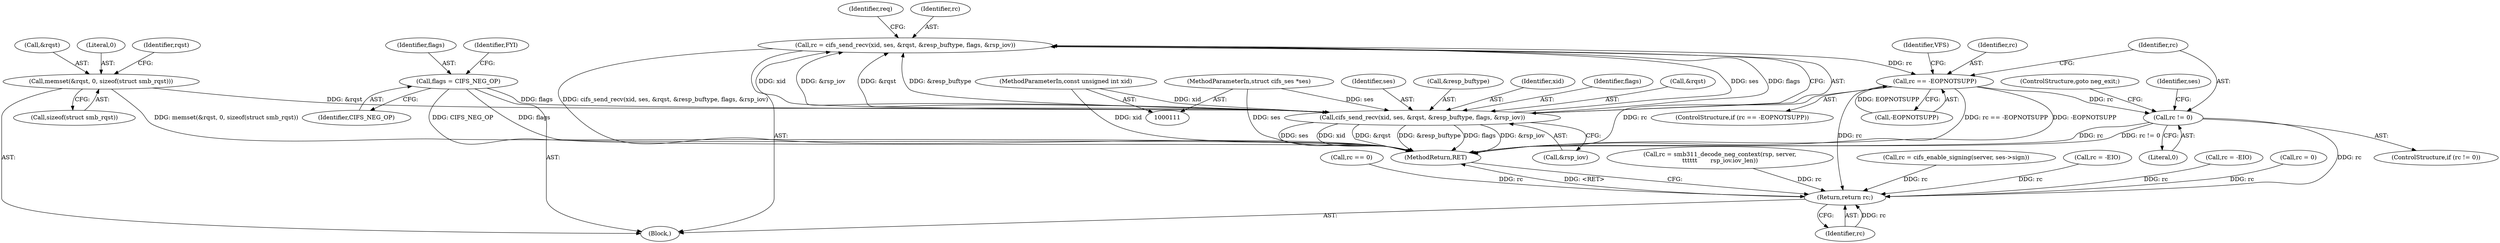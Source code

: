 digraph "0_linux_b57a55e2200ede754e4dc9cce4ba9402544b9365@API" {
"1000428" [label="(Call,rc = cifs_send_recv(xid, ses, &rqst, &resp_buftype, flags, &rsp_iov))"];
"1000430" [label="(Call,cifs_send_recv(xid, ses, &rqst, &resp_buftype, flags, &rsp_iov))"];
"1000112" [label="(MethodParameterIn,const unsigned int xid)"];
"1000113" [label="(MethodParameterIn,struct cifs_ses *ses)"];
"1000412" [label="(Call,memset(&rqst, 0, sizeof(struct smb_rqst)))"];
"1000135" [label="(Call,flags = CIFS_NEG_OP)"];
"1000450" [label="(Call,rc == -EOPNOTSUPP)"];
"1000461" [label="(Call,rc != 0)"];
"1000846" [label="(Return,return rc;)"];
"1000452" [label="(Call,-EOPNOTSUPP)"];
"1000811" [label="(Call,rc == 0)"];
"1000830" [label="(Call,rc = smb311_decode_neg_context(rsp, server,\n\t\t\t\t\t\t       rsp_iov.iov_len))"];
"1000412" [label="(Call,memset(&rqst, 0, sizeof(struct smb_rqst)))"];
"1000461" [label="(Call,rc != 0)"];
"1000112" [label="(MethodParameterIn,const unsigned int xid)"];
"1000415" [label="(Literal,0)"];
"1000136" [label="(Identifier,flags)"];
"1000438" [label="(Call,&rsp_iov)"];
"1000441" [label="(Identifier,req)"];
"1000449" [label="(ControlStructure,if (rc == -EOPNOTSUPP))"];
"1000114" [label="(Block,)"];
"1000416" [label="(Call,sizeof(struct smb_rqst))"];
"1000783" [label="(Call,rc = cifs_enable_signing(server, ses->sign))"];
"1000846" [label="(Return,return rc;)"];
"1000450" [label="(Call,rc == -EOPNOTSUPP)"];
"1000113" [label="(MethodParameterIn,struct cifs_ses *ses)"];
"1000420" [label="(Identifier,rqst)"];
"1000456" [label="(Identifier,VFS)"];
"1000451" [label="(Identifier,rc)"];
"1000432" [label="(Identifier,ses)"];
"1000137" [label="(Identifier,CIFS_NEG_OP)"];
"1000462" [label="(Identifier,rc)"];
"1000140" [label="(Identifier,FYI)"];
"1000135" [label="(Call,flags = CIFS_NEG_OP)"];
"1000847" [label="(Identifier,rc)"];
"1000429" [label="(Identifier,rc)"];
"1000679" [label="(Call,rc = -EIO)"];
"1000435" [label="(Call,&resp_buftype)"];
"1000460" [label="(ControlStructure,if (rc != 0))"];
"1000814" [label="(Call,rc = -EIO)"];
"1000848" [label="(MethodReturn,RET)"];
"1000428" [label="(Call,rc = cifs_send_recv(xid, ses, &rqst, &resp_buftype, flags, &rsp_iov))"];
"1000413" [label="(Call,&rqst)"];
"1000431" [label="(Identifier,xid)"];
"1000471" [label="(Identifier,ses)"];
"1000437" [label="(Identifier,flags)"];
"1000433" [label="(Call,&rqst)"];
"1000806" [label="(Call,rc = 0)"];
"1000464" [label="(ControlStructure,goto neg_exit;)"];
"1000463" [label="(Literal,0)"];
"1000430" [label="(Call,cifs_send_recv(xid, ses, &rqst, &resp_buftype, flags, &rsp_iov))"];
"1000428" -> "1000114"  [label="AST: "];
"1000428" -> "1000430"  [label="CFG: "];
"1000429" -> "1000428"  [label="AST: "];
"1000430" -> "1000428"  [label="AST: "];
"1000441" -> "1000428"  [label="CFG: "];
"1000428" -> "1000848"  [label="DDG: cifs_send_recv(xid, ses, &rqst, &resp_buftype, flags, &rsp_iov)"];
"1000430" -> "1000428"  [label="DDG: xid"];
"1000430" -> "1000428"  [label="DDG: &rsp_iov"];
"1000430" -> "1000428"  [label="DDG: &rqst"];
"1000430" -> "1000428"  [label="DDG: &resp_buftype"];
"1000430" -> "1000428"  [label="DDG: ses"];
"1000430" -> "1000428"  [label="DDG: flags"];
"1000428" -> "1000450"  [label="DDG: rc"];
"1000430" -> "1000438"  [label="CFG: "];
"1000431" -> "1000430"  [label="AST: "];
"1000432" -> "1000430"  [label="AST: "];
"1000433" -> "1000430"  [label="AST: "];
"1000435" -> "1000430"  [label="AST: "];
"1000437" -> "1000430"  [label="AST: "];
"1000438" -> "1000430"  [label="AST: "];
"1000430" -> "1000848"  [label="DDG: flags"];
"1000430" -> "1000848"  [label="DDG: &rsp_iov"];
"1000430" -> "1000848"  [label="DDG: ses"];
"1000430" -> "1000848"  [label="DDG: xid"];
"1000430" -> "1000848"  [label="DDG: &rqst"];
"1000430" -> "1000848"  [label="DDG: &resp_buftype"];
"1000112" -> "1000430"  [label="DDG: xid"];
"1000113" -> "1000430"  [label="DDG: ses"];
"1000412" -> "1000430"  [label="DDG: &rqst"];
"1000135" -> "1000430"  [label="DDG: flags"];
"1000112" -> "1000111"  [label="AST: "];
"1000112" -> "1000848"  [label="DDG: xid"];
"1000113" -> "1000111"  [label="AST: "];
"1000113" -> "1000848"  [label="DDG: ses"];
"1000412" -> "1000114"  [label="AST: "];
"1000412" -> "1000416"  [label="CFG: "];
"1000413" -> "1000412"  [label="AST: "];
"1000415" -> "1000412"  [label="AST: "];
"1000416" -> "1000412"  [label="AST: "];
"1000420" -> "1000412"  [label="CFG: "];
"1000412" -> "1000848"  [label="DDG: memset(&rqst, 0, sizeof(struct smb_rqst))"];
"1000135" -> "1000114"  [label="AST: "];
"1000135" -> "1000137"  [label="CFG: "];
"1000136" -> "1000135"  [label="AST: "];
"1000137" -> "1000135"  [label="AST: "];
"1000140" -> "1000135"  [label="CFG: "];
"1000135" -> "1000848"  [label="DDG: flags"];
"1000135" -> "1000848"  [label="DDG: CIFS_NEG_OP"];
"1000450" -> "1000449"  [label="AST: "];
"1000450" -> "1000452"  [label="CFG: "];
"1000451" -> "1000450"  [label="AST: "];
"1000452" -> "1000450"  [label="AST: "];
"1000456" -> "1000450"  [label="CFG: "];
"1000462" -> "1000450"  [label="CFG: "];
"1000450" -> "1000848"  [label="DDG: rc == -EOPNOTSUPP"];
"1000450" -> "1000848"  [label="DDG: -EOPNOTSUPP"];
"1000450" -> "1000848"  [label="DDG: rc"];
"1000452" -> "1000450"  [label="DDG: EOPNOTSUPP"];
"1000450" -> "1000461"  [label="DDG: rc"];
"1000450" -> "1000846"  [label="DDG: rc"];
"1000461" -> "1000460"  [label="AST: "];
"1000461" -> "1000463"  [label="CFG: "];
"1000462" -> "1000461"  [label="AST: "];
"1000463" -> "1000461"  [label="AST: "];
"1000464" -> "1000461"  [label="CFG: "];
"1000471" -> "1000461"  [label="CFG: "];
"1000461" -> "1000848"  [label="DDG: rc != 0"];
"1000461" -> "1000848"  [label="DDG: rc"];
"1000461" -> "1000846"  [label="DDG: rc"];
"1000846" -> "1000114"  [label="AST: "];
"1000846" -> "1000847"  [label="CFG: "];
"1000847" -> "1000846"  [label="AST: "];
"1000848" -> "1000846"  [label="CFG: "];
"1000846" -> "1000848"  [label="DDG: <RET>"];
"1000847" -> "1000846"  [label="DDG: rc"];
"1000806" -> "1000846"  [label="DDG: rc"];
"1000679" -> "1000846"  [label="DDG: rc"];
"1000783" -> "1000846"  [label="DDG: rc"];
"1000814" -> "1000846"  [label="DDG: rc"];
"1000811" -> "1000846"  [label="DDG: rc"];
"1000830" -> "1000846"  [label="DDG: rc"];
}
